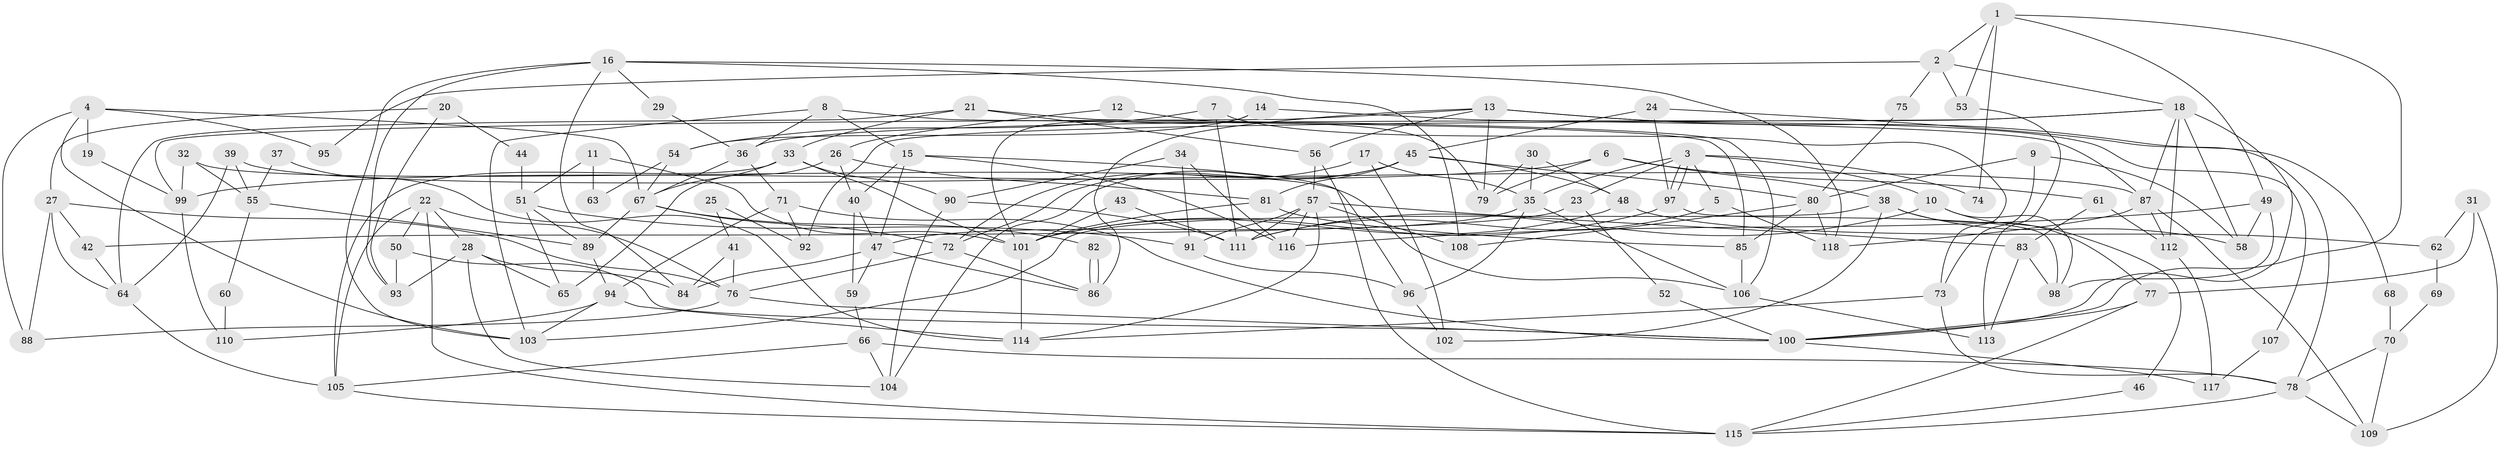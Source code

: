 // Generated by graph-tools (version 1.1) at 2025/50/03/09/25 03:50:04]
// undirected, 118 vertices, 236 edges
graph export_dot {
graph [start="1"]
  node [color=gray90,style=filled];
  1;
  2;
  3;
  4;
  5;
  6;
  7;
  8;
  9;
  10;
  11;
  12;
  13;
  14;
  15;
  16;
  17;
  18;
  19;
  20;
  21;
  22;
  23;
  24;
  25;
  26;
  27;
  28;
  29;
  30;
  31;
  32;
  33;
  34;
  35;
  36;
  37;
  38;
  39;
  40;
  41;
  42;
  43;
  44;
  45;
  46;
  47;
  48;
  49;
  50;
  51;
  52;
  53;
  54;
  55;
  56;
  57;
  58;
  59;
  60;
  61;
  62;
  63;
  64;
  65;
  66;
  67;
  68;
  69;
  70;
  71;
  72;
  73;
  74;
  75;
  76;
  77;
  78;
  79;
  80;
  81;
  82;
  83;
  84;
  85;
  86;
  87;
  88;
  89;
  90;
  91;
  92;
  93;
  94;
  95;
  96;
  97;
  98;
  99;
  100;
  101;
  102;
  103;
  104;
  105;
  106;
  107;
  108;
  109;
  110;
  111;
  112;
  113;
  114;
  115;
  116;
  117;
  118;
  1 -- 49;
  1 -- 100;
  1 -- 2;
  1 -- 53;
  1 -- 74;
  2 -- 18;
  2 -- 53;
  2 -- 75;
  2 -- 95;
  3 -- 97;
  3 -- 97;
  3 -- 10;
  3 -- 5;
  3 -- 23;
  3 -- 35;
  3 -- 74;
  4 -- 103;
  4 -- 88;
  4 -- 19;
  4 -- 67;
  4 -- 95;
  5 -- 118;
  5 -- 111;
  6 -- 38;
  6 -- 61;
  6 -- 79;
  6 -- 99;
  7 -- 54;
  7 -- 111;
  7 -- 73;
  8 -- 85;
  8 -- 15;
  8 -- 36;
  8 -- 103;
  9 -- 80;
  9 -- 73;
  9 -- 58;
  10 -- 98;
  10 -- 111;
  10 -- 46;
  11 -- 51;
  11 -- 101;
  11 -- 63;
  12 -- 79;
  12 -- 26;
  13 -- 79;
  13 -- 86;
  13 -- 56;
  13 -- 68;
  13 -- 99;
  13 -- 107;
  14 -- 101;
  14 -- 87;
  14 -- 54;
  15 -- 116;
  15 -- 47;
  15 -- 40;
  15 -- 96;
  16 -- 103;
  16 -- 118;
  16 -- 29;
  16 -- 84;
  16 -- 93;
  16 -- 108;
  17 -- 35;
  17 -- 102;
  17 -- 72;
  18 -- 58;
  18 -- 36;
  18 -- 87;
  18 -- 92;
  18 -- 100;
  18 -- 112;
  19 -- 99;
  20 -- 27;
  20 -- 93;
  20 -- 44;
  21 -- 33;
  21 -- 56;
  21 -- 64;
  21 -- 106;
  22 -- 28;
  22 -- 115;
  22 -- 50;
  22 -- 76;
  22 -- 105;
  23 -- 42;
  23 -- 52;
  24 -- 78;
  24 -- 45;
  24 -- 97;
  25 -- 41;
  25 -- 92;
  26 -- 81;
  26 -- 40;
  26 -- 65;
  27 -- 64;
  27 -- 76;
  27 -- 42;
  27 -- 88;
  28 -- 93;
  28 -- 84;
  28 -- 65;
  28 -- 104;
  29 -- 36;
  30 -- 35;
  30 -- 48;
  30 -- 79;
  31 -- 77;
  31 -- 109;
  31 -- 62;
  32 -- 99;
  32 -- 106;
  32 -- 55;
  33 -- 105;
  33 -- 101;
  33 -- 67;
  33 -- 90;
  34 -- 116;
  34 -- 90;
  34 -- 91;
  35 -- 47;
  35 -- 96;
  35 -- 106;
  36 -- 67;
  36 -- 71;
  37 -- 114;
  37 -- 55;
  38 -- 103;
  38 -- 77;
  38 -- 58;
  38 -- 102;
  39 -- 55;
  39 -- 64;
  39 -- 87;
  40 -- 59;
  40 -- 47;
  41 -- 76;
  41 -- 84;
  42 -- 64;
  43 -- 101;
  43 -- 111;
  44 -- 51;
  45 -- 104;
  45 -- 72;
  45 -- 48;
  45 -- 80;
  45 -- 81;
  46 -- 115;
  47 -- 86;
  47 -- 59;
  47 -- 84;
  48 -- 101;
  48 -- 62;
  49 -- 98;
  49 -- 58;
  49 -- 116;
  50 -- 100;
  50 -- 93;
  51 -- 91;
  51 -- 65;
  51 -- 89;
  52 -- 100;
  53 -- 113;
  54 -- 67;
  54 -- 63;
  55 -- 89;
  55 -- 60;
  56 -- 57;
  56 -- 115;
  57 -- 108;
  57 -- 91;
  57 -- 83;
  57 -- 111;
  57 -- 114;
  57 -- 116;
  59 -- 66;
  60 -- 110;
  61 -- 83;
  61 -- 112;
  62 -- 69;
  64 -- 105;
  66 -- 104;
  66 -- 78;
  66 -- 105;
  67 -- 72;
  67 -- 82;
  67 -- 89;
  68 -- 70;
  69 -- 70;
  70 -- 109;
  70 -- 78;
  71 -- 100;
  71 -- 92;
  71 -- 94;
  72 -- 76;
  72 -- 86;
  73 -- 114;
  73 -- 78;
  75 -- 80;
  76 -- 88;
  76 -- 100;
  77 -- 100;
  77 -- 115;
  78 -- 115;
  78 -- 109;
  80 -- 85;
  80 -- 108;
  80 -- 118;
  81 -- 101;
  81 -- 85;
  82 -- 86;
  82 -- 86;
  83 -- 113;
  83 -- 98;
  85 -- 106;
  87 -- 109;
  87 -- 112;
  87 -- 118;
  89 -- 94;
  90 -- 111;
  90 -- 104;
  91 -- 96;
  94 -- 103;
  94 -- 110;
  94 -- 114;
  96 -- 102;
  97 -- 98;
  97 -- 101;
  99 -- 110;
  100 -- 117;
  101 -- 114;
  105 -- 115;
  106 -- 113;
  107 -- 117;
  112 -- 117;
}
